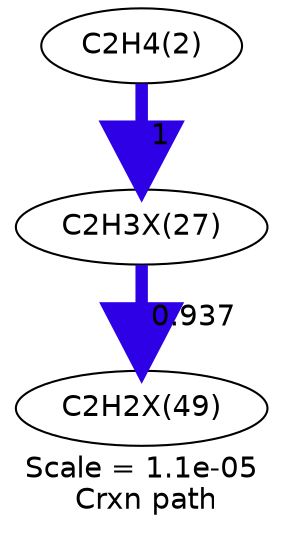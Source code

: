digraph reaction_paths {
center=1;
s5 -> s17[fontname="Helvetica", style="setlinewidth(6)", arrowsize=3, color="0.7, 1.5, 0.9"
, label=" 1"];
s17 -> s21[fontname="Helvetica", style="setlinewidth(5.95)", arrowsize=2.98, color="0.7, 1.44, 0.9"
, label=" 0.937"];
s5 [ fontname="Helvetica", label="C2H4(2)"];
s17 [ fontname="Helvetica", label="C2H3X(27)"];
s21 [ fontname="Helvetica", label="C2H2X(49)"];
 label = "Scale = 1.1e-05\l Crxn path";
 fontname = "Helvetica";
}
